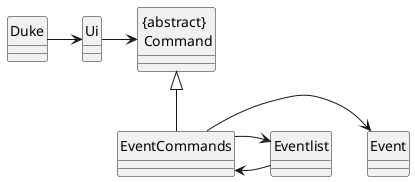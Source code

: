 
@startuml
scale max 1024 width
hide circle

class "{abstract} \n Command" {
}



"{abstract} \n Command" <|-down- EventCommands

EventCommands -down> Event
Eventlist -> EventCommands
EventCommands -> Eventlist


Duke -> Ui
Ui -> "{abstract} \n Command"

@enduml